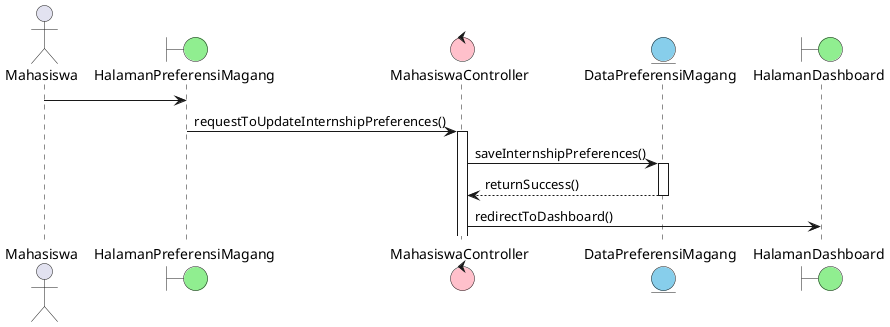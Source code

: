 @startuml mendapatkan-rekomendasi-magang

actor Mahasiswa

boundary HalamanPreferensiMagang #LightGreen
control MahasiswaController #Pink
entity DataPreferensiMagang #SkyBlue
boundary HalamanDashboard #LightGreen

Mahasiswa -> HalamanPreferensiMagang
HalamanPreferensiMagang -> MahasiswaController : requestToUpdateInternshipPreferences()
activate MahasiswaController
MahasiswaController -> DataPreferensiMagang : saveInternshipPreferences()
activate DataPreferensiMagang
DataPreferensiMagang --> MahasiswaController : returnSuccess()
deactivate DataPreferensiMagang
MahasiswaController -> HalamanDashboard : redirectToDashboard()


@enduml
